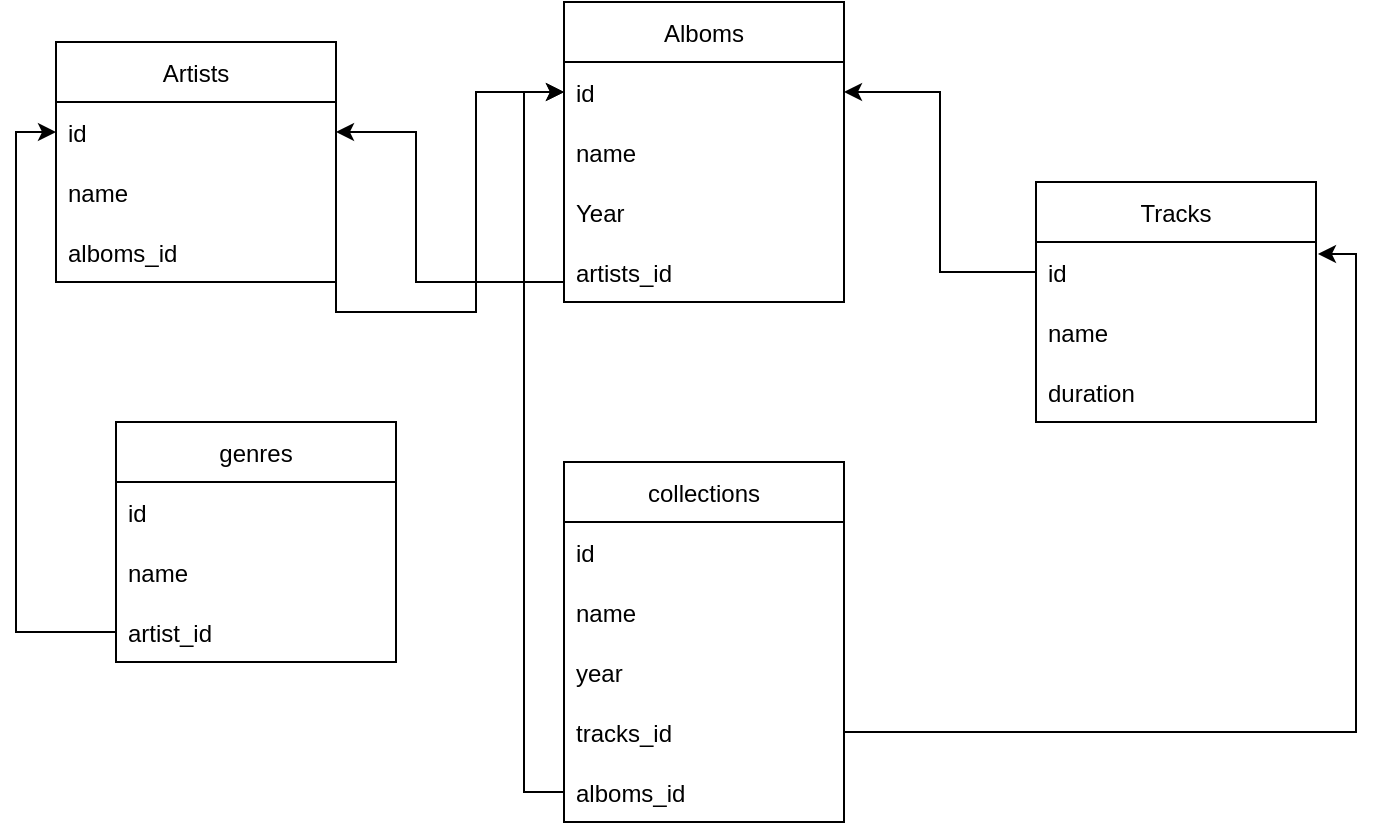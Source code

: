 <mxfile version="16.5.6" type="device"><diagram id="C5RBs43oDa-KdzZeNtuy" name="Page-1"><mxGraphModel dx="1657" dy="516" grid="1" gridSize="10" guides="1" tooltips="1" connect="1" arrows="1" fold="1" page="1" pageScale="1" pageWidth="827" pageHeight="1169" math="0" shadow="0"><root><mxCell id="WIyWlLk6GJQsqaUBKTNV-0"/><mxCell id="WIyWlLk6GJQsqaUBKTNV-1" parent="WIyWlLk6GJQsqaUBKTNV-0"/><mxCell id="DodERna_vJOuyUF_Kdsa-0" value="Alboms" style="swimlane;fontStyle=0;childLayout=stackLayout;horizontal=1;startSize=30;horizontalStack=0;resizeParent=1;resizeParentMax=0;resizeLast=0;collapsible=1;marginBottom=0;" parent="WIyWlLk6GJQsqaUBKTNV-1" vertex="1"><mxGeometry x="274" y="60" width="140" height="150" as="geometry"/></mxCell><mxCell id="DodERna_vJOuyUF_Kdsa-2" value="id" style="text;strokeColor=none;fillColor=none;align=left;verticalAlign=middle;spacingLeft=4;spacingRight=4;overflow=hidden;points=[[0,0.5],[1,0.5]];portConstraint=eastwest;rotatable=0;" parent="DodERna_vJOuyUF_Kdsa-0" vertex="1"><mxGeometry y="30" width="140" height="30" as="geometry"/></mxCell><mxCell id="DodERna_vJOuyUF_Kdsa-3" value="name" style="text;strokeColor=none;fillColor=none;align=left;verticalAlign=middle;spacingLeft=4;spacingRight=4;overflow=hidden;points=[[0,0.5],[1,0.5]];portConstraint=eastwest;rotatable=0;" parent="DodERna_vJOuyUF_Kdsa-0" vertex="1"><mxGeometry y="60" width="140" height="30" as="geometry"/></mxCell><mxCell id="DodERna_vJOuyUF_Kdsa-13" value="Year" style="text;strokeColor=none;fillColor=none;align=left;verticalAlign=middle;spacingLeft=4;spacingRight=4;overflow=hidden;points=[[0,0.5],[1,0.5]];portConstraint=eastwest;rotatable=0;" parent="DodERna_vJOuyUF_Kdsa-0" vertex="1"><mxGeometry y="90" width="140" height="30" as="geometry"/></mxCell><mxCell id="maknDPgwgaKKBfcdPP2v-18" value="artists_id" style="text;strokeColor=none;fillColor=none;align=left;verticalAlign=middle;spacingLeft=4;spacingRight=4;overflow=hidden;points=[[0,0.5],[1,0.5]];portConstraint=eastwest;rotatable=0;" vertex="1" parent="DodERna_vJOuyUF_Kdsa-0"><mxGeometry y="120" width="140" height="30" as="geometry"/></mxCell><mxCell id="DodERna_vJOuyUF_Kdsa-4" value="Artists" style="swimlane;fontStyle=0;childLayout=stackLayout;horizontal=1;startSize=30;horizontalStack=0;resizeParent=1;resizeParentMax=0;resizeLast=0;collapsible=1;marginBottom=0;" parent="WIyWlLk6GJQsqaUBKTNV-1" vertex="1"><mxGeometry x="20" y="80" width="140" height="120" as="geometry"/></mxCell><mxCell id="DodERna_vJOuyUF_Kdsa-5" value="id" style="text;strokeColor=none;fillColor=none;align=left;verticalAlign=middle;spacingLeft=4;spacingRight=4;overflow=hidden;points=[[0,0.5],[1,0.5]];portConstraint=eastwest;rotatable=0;" parent="DodERna_vJOuyUF_Kdsa-4" vertex="1"><mxGeometry y="30" width="140" height="30" as="geometry"/></mxCell><mxCell id="DodERna_vJOuyUF_Kdsa-6" value="name" style="text;strokeColor=none;fillColor=none;align=left;verticalAlign=middle;spacingLeft=4;spacingRight=4;overflow=hidden;points=[[0,0.5],[1,0.5]];portConstraint=eastwest;rotatable=0;" parent="DodERna_vJOuyUF_Kdsa-4" vertex="1"><mxGeometry y="60" width="140" height="30" as="geometry"/></mxCell><mxCell id="maknDPgwgaKKBfcdPP2v-16" value="alboms_id" style="text;strokeColor=none;fillColor=none;align=left;verticalAlign=middle;spacingLeft=4;spacingRight=4;overflow=hidden;points=[[0,0.5],[1,0.5]];portConstraint=eastwest;rotatable=0;" vertex="1" parent="DodERna_vJOuyUF_Kdsa-4"><mxGeometry y="90" width="140" height="30" as="geometry"/></mxCell><mxCell id="DodERna_vJOuyUF_Kdsa-9" value="Tracks" style="swimlane;fontStyle=0;childLayout=stackLayout;horizontal=1;startSize=30;horizontalStack=0;resizeParent=1;resizeParentMax=0;resizeLast=0;collapsible=1;marginBottom=0;" parent="WIyWlLk6GJQsqaUBKTNV-1" vertex="1"><mxGeometry x="510" y="150" width="140" height="120" as="geometry"/></mxCell><mxCell id="DodERna_vJOuyUF_Kdsa-16" value="id" style="text;strokeColor=none;fillColor=none;align=left;verticalAlign=middle;spacingLeft=4;spacingRight=4;overflow=hidden;points=[[0,0.5],[1,0.5]];portConstraint=eastwest;rotatable=0;" parent="DodERna_vJOuyUF_Kdsa-9" vertex="1"><mxGeometry y="30" width="140" height="30" as="geometry"/></mxCell><mxCell id="DodERna_vJOuyUF_Kdsa-11" value="name" style="text;strokeColor=none;fillColor=none;align=left;verticalAlign=middle;spacingLeft=4;spacingRight=4;overflow=hidden;points=[[0,0.5],[1,0.5]];portConstraint=eastwest;rotatable=0;" parent="DodERna_vJOuyUF_Kdsa-9" vertex="1"><mxGeometry y="60" width="140" height="30" as="geometry"/></mxCell><mxCell id="DodERna_vJOuyUF_Kdsa-12" value="duration" style="text;strokeColor=none;fillColor=none;align=left;verticalAlign=middle;spacingLeft=4;spacingRight=4;overflow=hidden;points=[[0,0.5],[1,0.5]];portConstraint=eastwest;rotatable=0;" parent="DodERna_vJOuyUF_Kdsa-9" vertex="1"><mxGeometry y="90" width="140" height="30" as="geometry"/></mxCell><mxCell id="maknDPgwgaKKBfcdPP2v-0" value="genres" style="swimlane;fontStyle=0;childLayout=stackLayout;horizontal=1;startSize=30;horizontalStack=0;resizeParent=1;resizeParentMax=0;resizeLast=0;collapsible=1;marginBottom=0;" vertex="1" parent="WIyWlLk6GJQsqaUBKTNV-1"><mxGeometry x="50" y="270" width="140" height="120" as="geometry"/></mxCell><mxCell id="maknDPgwgaKKBfcdPP2v-1" value="id" style="text;strokeColor=none;fillColor=none;align=left;verticalAlign=middle;spacingLeft=4;spacingRight=4;overflow=hidden;points=[[0,0.5],[1,0.5]];portConstraint=eastwest;rotatable=0;" vertex="1" parent="maknDPgwgaKKBfcdPP2v-0"><mxGeometry y="30" width="140" height="30" as="geometry"/></mxCell><mxCell id="maknDPgwgaKKBfcdPP2v-2" value="name" style="text;strokeColor=none;fillColor=none;align=left;verticalAlign=middle;spacingLeft=4;spacingRight=4;overflow=hidden;points=[[0,0.5],[1,0.5]];portConstraint=eastwest;rotatable=0;" vertex="1" parent="maknDPgwgaKKBfcdPP2v-0"><mxGeometry y="60" width="140" height="30" as="geometry"/></mxCell><mxCell id="maknDPgwgaKKBfcdPP2v-3" value="artist_id" style="text;strokeColor=none;fillColor=none;align=left;verticalAlign=middle;spacingLeft=4;spacingRight=4;overflow=hidden;points=[[0,0.5],[1,0.5]];portConstraint=eastwest;rotatable=0;" vertex="1" parent="maknDPgwgaKKBfcdPP2v-0"><mxGeometry y="90" width="140" height="30" as="geometry"/></mxCell><mxCell id="maknDPgwgaKKBfcdPP2v-21" style="edgeStyle=orthogonalEdgeStyle;rounded=0;orthogonalLoop=1;jettySize=auto;html=1;exitX=0;exitY=0.5;exitDx=0;exitDy=0;entryX=1;entryY=0.5;entryDx=0;entryDy=0;" edge="1" parent="WIyWlLk6GJQsqaUBKTNV-1" source="DodERna_vJOuyUF_Kdsa-16" target="DodERna_vJOuyUF_Kdsa-2"><mxGeometry relative="1" as="geometry"/></mxCell><mxCell id="maknDPgwgaKKBfcdPP2v-22" style="edgeStyle=orthogonalEdgeStyle;rounded=0;orthogonalLoop=1;jettySize=auto;html=1;exitX=1;exitY=0.5;exitDx=0;exitDy=0;entryX=0;entryY=0.5;entryDx=0;entryDy=0;" edge="1" parent="WIyWlLk6GJQsqaUBKTNV-1" source="maknDPgwgaKKBfcdPP2v-16" target="DodERna_vJOuyUF_Kdsa-2"><mxGeometry relative="1" as="geometry"><Array as="points"><mxPoint x="160" y="215"/><mxPoint x="230" y="215"/><mxPoint x="230" y="105"/></Array></mxGeometry></mxCell><mxCell id="maknDPgwgaKKBfcdPP2v-23" style="edgeStyle=orthogonalEdgeStyle;rounded=0;orthogonalLoop=1;jettySize=auto;html=1;exitX=0;exitY=0.5;exitDx=0;exitDy=0;entryX=1;entryY=0.5;entryDx=0;entryDy=0;" edge="1" parent="WIyWlLk6GJQsqaUBKTNV-1" source="maknDPgwgaKKBfcdPP2v-18" target="DodERna_vJOuyUF_Kdsa-5"><mxGeometry relative="1" as="geometry"><Array as="points"><mxPoint x="274" y="200"/><mxPoint x="200" y="200"/><mxPoint x="200" y="125"/></Array></mxGeometry></mxCell><mxCell id="maknDPgwgaKKBfcdPP2v-24" style="edgeStyle=orthogonalEdgeStyle;rounded=0;orthogonalLoop=1;jettySize=auto;html=1;exitX=0;exitY=0.5;exitDx=0;exitDy=0;entryX=0;entryY=0.5;entryDx=0;entryDy=0;" edge="1" parent="WIyWlLk6GJQsqaUBKTNV-1" source="maknDPgwgaKKBfcdPP2v-3" target="DodERna_vJOuyUF_Kdsa-5"><mxGeometry relative="1" as="geometry"/></mxCell><mxCell id="maknDPgwgaKKBfcdPP2v-25" value="collections" style="swimlane;fontStyle=0;childLayout=stackLayout;horizontal=1;startSize=30;horizontalStack=0;resizeParent=1;resizeParentMax=0;resizeLast=0;collapsible=1;marginBottom=0;" vertex="1" parent="WIyWlLk6GJQsqaUBKTNV-1"><mxGeometry x="274" y="290" width="140" height="180" as="geometry"/></mxCell><mxCell id="maknDPgwgaKKBfcdPP2v-26" value="id" style="text;strokeColor=none;fillColor=none;align=left;verticalAlign=middle;spacingLeft=4;spacingRight=4;overflow=hidden;points=[[0,0.5],[1,0.5]];portConstraint=eastwest;rotatable=0;" vertex="1" parent="maknDPgwgaKKBfcdPP2v-25"><mxGeometry y="30" width="140" height="30" as="geometry"/></mxCell><mxCell id="maknDPgwgaKKBfcdPP2v-27" value="name" style="text;strokeColor=none;fillColor=none;align=left;verticalAlign=middle;spacingLeft=4;spacingRight=4;overflow=hidden;points=[[0,0.5],[1,0.5]];portConstraint=eastwest;rotatable=0;" vertex="1" parent="maknDPgwgaKKBfcdPP2v-25"><mxGeometry y="60" width="140" height="30" as="geometry"/></mxCell><mxCell id="maknDPgwgaKKBfcdPP2v-28" value="year" style="text;strokeColor=none;fillColor=none;align=left;verticalAlign=middle;spacingLeft=4;spacingRight=4;overflow=hidden;points=[[0,0.5],[1,0.5]];portConstraint=eastwest;rotatable=0;" vertex="1" parent="maknDPgwgaKKBfcdPP2v-25"><mxGeometry y="90" width="140" height="30" as="geometry"/></mxCell><mxCell id="maknDPgwgaKKBfcdPP2v-29" value="tracks_id" style="text;strokeColor=none;fillColor=none;align=left;verticalAlign=middle;spacingLeft=4;spacingRight=4;overflow=hidden;points=[[0,0.5],[1,0.5]];portConstraint=eastwest;rotatable=0;" vertex="1" parent="maknDPgwgaKKBfcdPP2v-25"><mxGeometry y="120" width="140" height="30" as="geometry"/></mxCell><mxCell id="maknDPgwgaKKBfcdPP2v-30" value="alboms_id" style="text;strokeColor=none;fillColor=none;align=left;verticalAlign=middle;spacingLeft=4;spacingRight=4;overflow=hidden;points=[[0,0.5],[1,0.5]];portConstraint=eastwest;rotatable=0;" vertex="1" parent="maknDPgwgaKKBfcdPP2v-25"><mxGeometry y="150" width="140" height="30" as="geometry"/></mxCell><mxCell id="maknDPgwgaKKBfcdPP2v-34" style="edgeStyle=orthogonalEdgeStyle;rounded=0;orthogonalLoop=1;jettySize=auto;html=1;exitX=1;exitY=0.5;exitDx=0;exitDy=0;entryX=1.007;entryY=0.2;entryDx=0;entryDy=0;entryPerimeter=0;" edge="1" parent="WIyWlLk6GJQsqaUBKTNV-1" source="maknDPgwgaKKBfcdPP2v-29" target="DodERna_vJOuyUF_Kdsa-16"><mxGeometry relative="1" as="geometry"/></mxCell><mxCell id="maknDPgwgaKKBfcdPP2v-35" style="edgeStyle=orthogonalEdgeStyle;rounded=0;orthogonalLoop=1;jettySize=auto;html=1;exitX=0;exitY=0.5;exitDx=0;exitDy=0;entryX=0;entryY=0.5;entryDx=0;entryDy=0;" edge="1" parent="WIyWlLk6GJQsqaUBKTNV-1" source="maknDPgwgaKKBfcdPP2v-30" target="DodERna_vJOuyUF_Kdsa-2"><mxGeometry relative="1" as="geometry"/></mxCell></root></mxGraphModel></diagram></mxfile>